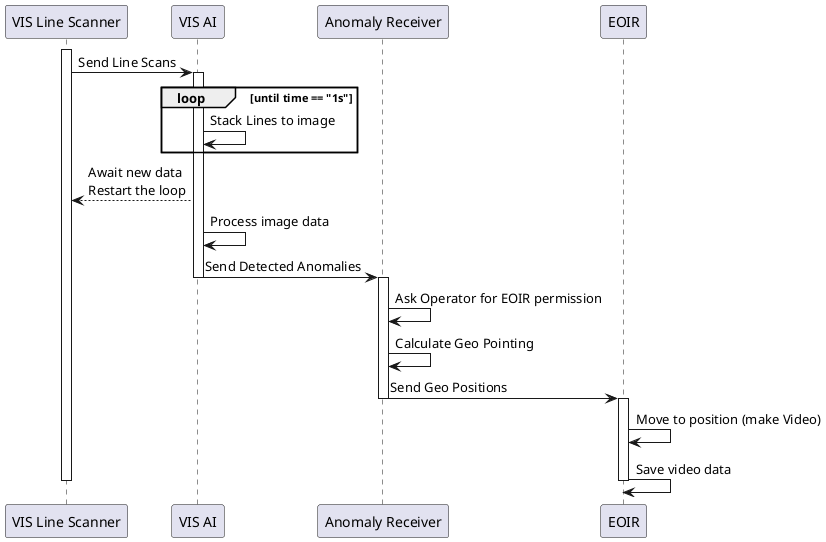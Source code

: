 @startuml Medusa
participant "VIS Line Scanner" as VIS
participant "VIS AI" as VISAI
participant "Anomaly Receiver" as AR
participant "EOIR" as EOIR

activate VIS
VIS -> VISAI: Send Line Scans


activate VISAI
loop until time == "1s"
    VISAI -> VISAI: Stack Lines to image
end

VIS <-- VISAI: Await new data\nRestart the loop
VISAI -> VISAI: Process image data
VISAI -> AR: Send Detected Anomalies
deactivate VISAI

activate AR
AR -> AR: Ask Operator for EOIR permission
AR -> AR: Calculate Geo Pointing
AR -> EOIR: Send Geo Positions
deactivate AR

activate EOIR
EOIR -> EOIR: Move to position (make Video)
EOIR -> EOIR: Save video data
deactivate EOIR

deactivate VIS
